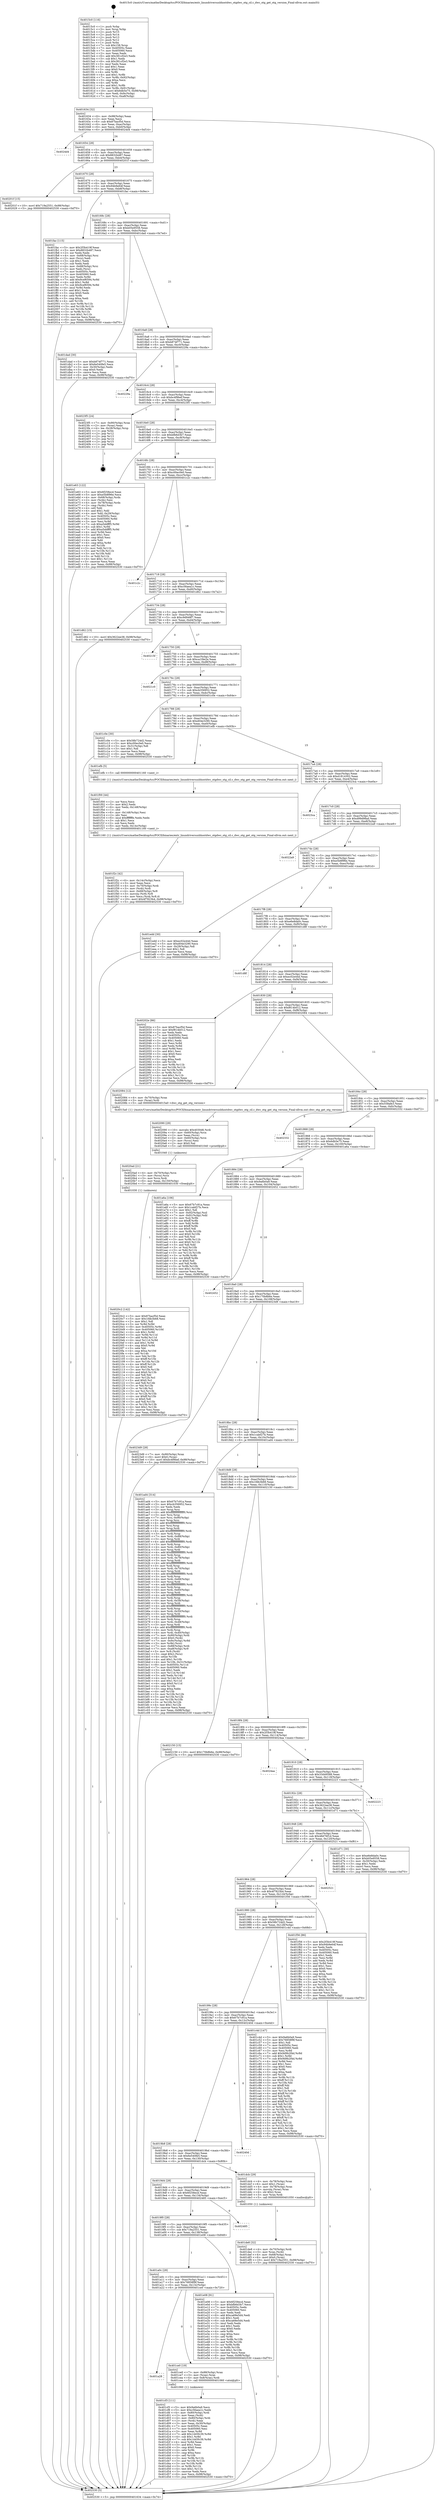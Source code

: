 digraph "0x4015c0" {
  label = "0x4015c0 (/mnt/c/Users/mathe/Desktop/tcc/POCII/binaries/extr_linuxdriversusbhostdwc_otgdwc_otg_cil.c_dwc_otg_get_otg_version_Final-ollvm.out::main(0))"
  labelloc = "t"
  node[shape=record]

  Entry [label="",width=0.3,height=0.3,shape=circle,fillcolor=black,style=filled]
  "0x401634" [label="{
     0x401634 [32]\l
     | [instrs]\l
     &nbsp;&nbsp;0x401634 \<+6\>: mov -0x98(%rbp),%eax\l
     &nbsp;&nbsp;0x40163a \<+2\>: mov %eax,%ecx\l
     &nbsp;&nbsp;0x40163c \<+6\>: sub $0x87bacf5d,%ecx\l
     &nbsp;&nbsp;0x401642 \<+6\>: mov %eax,-0xac(%rbp)\l
     &nbsp;&nbsp;0x401648 \<+6\>: mov %ecx,-0xb0(%rbp)\l
     &nbsp;&nbsp;0x40164e \<+6\>: je 00000000004024d4 \<main+0xf14\>\l
  }"]
  "0x4024d4" [label="{
     0x4024d4\l
  }", style=dashed]
  "0x401654" [label="{
     0x401654 [28]\l
     | [instrs]\l
     &nbsp;&nbsp;0x401654 \<+5\>: jmp 0000000000401659 \<main+0x99\>\l
     &nbsp;&nbsp;0x401659 \<+6\>: mov -0xac(%rbp),%eax\l
     &nbsp;&nbsp;0x40165f \<+5\>: sub $0x8832b487,%eax\l
     &nbsp;&nbsp;0x401664 \<+6\>: mov %eax,-0xb4(%rbp)\l
     &nbsp;&nbsp;0x40166a \<+6\>: je 000000000040201f \<main+0xa5f\>\l
  }"]
  Exit [label="",width=0.3,height=0.3,shape=circle,fillcolor=black,style=filled,peripheries=2]
  "0x40201f" [label="{
     0x40201f [15]\l
     | [instrs]\l
     &nbsp;&nbsp;0x40201f \<+10\>: movl $0x719a2551,-0x98(%rbp)\l
     &nbsp;&nbsp;0x402029 \<+5\>: jmp 0000000000402530 \<main+0xf70\>\l
  }"]
  "0x401670" [label="{
     0x401670 [28]\l
     | [instrs]\l
     &nbsp;&nbsp;0x401670 \<+5\>: jmp 0000000000401675 \<main+0xb5\>\l
     &nbsp;&nbsp;0x401675 \<+6\>: mov -0xac(%rbp),%eax\l
     &nbsp;&nbsp;0x40167b \<+5\>: sub $0x94b9e64f,%eax\l
     &nbsp;&nbsp;0x401680 \<+6\>: mov %eax,-0xb8(%rbp)\l
     &nbsp;&nbsp;0x401686 \<+6\>: je 0000000000401fac \<main+0x9ec\>\l
  }"]
  "0x4020c2" [label="{
     0x4020c2 [142]\l
     | [instrs]\l
     &nbsp;&nbsp;0x4020c2 \<+5\>: mov $0x87bacf5d,%eax\l
     &nbsp;&nbsp;0x4020c7 \<+5\>: mov $0x1fdb3b68,%esi\l
     &nbsp;&nbsp;0x4020cc \<+2\>: mov $0x1,%dl\l
     &nbsp;&nbsp;0x4020ce \<+3\>: xor %r8d,%r8d\l
     &nbsp;&nbsp;0x4020d1 \<+8\>: mov 0x40505c,%r9d\l
     &nbsp;&nbsp;0x4020d9 \<+8\>: mov 0x405060,%r10d\l
     &nbsp;&nbsp;0x4020e1 \<+4\>: sub $0x1,%r8d\l
     &nbsp;&nbsp;0x4020e5 \<+3\>: mov %r9d,%r11d\l
     &nbsp;&nbsp;0x4020e8 \<+3\>: add %r8d,%r11d\l
     &nbsp;&nbsp;0x4020eb \<+4\>: imul %r11d,%r9d\l
     &nbsp;&nbsp;0x4020ef \<+4\>: and $0x1,%r9d\l
     &nbsp;&nbsp;0x4020f3 \<+4\>: cmp $0x0,%r9d\l
     &nbsp;&nbsp;0x4020f7 \<+3\>: sete %bl\l
     &nbsp;&nbsp;0x4020fa \<+4\>: cmp $0xa,%r10d\l
     &nbsp;&nbsp;0x4020fe \<+4\>: setl %r14b\l
     &nbsp;&nbsp;0x402102 \<+3\>: mov %bl,%r15b\l
     &nbsp;&nbsp;0x402105 \<+4\>: xor $0xff,%r15b\l
     &nbsp;&nbsp;0x402109 \<+3\>: mov %r14b,%r12b\l
     &nbsp;&nbsp;0x40210c \<+4\>: xor $0xff,%r12b\l
     &nbsp;&nbsp;0x402110 \<+3\>: xor $0x0,%dl\l
     &nbsp;&nbsp;0x402113 \<+3\>: mov %r15b,%r13b\l
     &nbsp;&nbsp;0x402116 \<+4\>: and $0x0,%r13b\l
     &nbsp;&nbsp;0x40211a \<+2\>: and %dl,%bl\l
     &nbsp;&nbsp;0x40211c \<+3\>: mov %r12b,%cl\l
     &nbsp;&nbsp;0x40211f \<+3\>: and $0x0,%cl\l
     &nbsp;&nbsp;0x402122 \<+3\>: and %dl,%r14b\l
     &nbsp;&nbsp;0x402125 \<+3\>: or %bl,%r13b\l
     &nbsp;&nbsp;0x402128 \<+3\>: or %r14b,%cl\l
     &nbsp;&nbsp;0x40212b \<+3\>: xor %cl,%r13b\l
     &nbsp;&nbsp;0x40212e \<+3\>: or %r12b,%r15b\l
     &nbsp;&nbsp;0x402131 \<+4\>: xor $0xff,%r15b\l
     &nbsp;&nbsp;0x402135 \<+3\>: or $0x0,%dl\l
     &nbsp;&nbsp;0x402138 \<+3\>: and %dl,%r15b\l
     &nbsp;&nbsp;0x40213b \<+3\>: or %r15b,%r13b\l
     &nbsp;&nbsp;0x40213e \<+4\>: test $0x1,%r13b\l
     &nbsp;&nbsp;0x402142 \<+3\>: cmovne %esi,%eax\l
     &nbsp;&nbsp;0x402145 \<+6\>: mov %eax,-0x98(%rbp)\l
     &nbsp;&nbsp;0x40214b \<+5\>: jmp 0000000000402530 \<main+0xf70\>\l
  }"]
  "0x401fac" [label="{
     0x401fac [115]\l
     | [instrs]\l
     &nbsp;&nbsp;0x401fac \<+5\>: mov $0x2f3b419f,%eax\l
     &nbsp;&nbsp;0x401fb1 \<+5\>: mov $0x8832b487,%ecx\l
     &nbsp;&nbsp;0x401fb6 \<+2\>: xor %edx,%edx\l
     &nbsp;&nbsp;0x401fb8 \<+4\>: mov -0x68(%rbp),%rsi\l
     &nbsp;&nbsp;0x401fbc \<+2\>: mov (%rsi),%edi\l
     &nbsp;&nbsp;0x401fbe \<+3\>: sub $0x1,%edx\l
     &nbsp;&nbsp;0x401fc1 \<+2\>: sub %edx,%edi\l
     &nbsp;&nbsp;0x401fc3 \<+4\>: mov -0x68(%rbp),%rsi\l
     &nbsp;&nbsp;0x401fc7 \<+2\>: mov %edi,(%rsi)\l
     &nbsp;&nbsp;0x401fc9 \<+7\>: mov 0x40505c,%edx\l
     &nbsp;&nbsp;0x401fd0 \<+7\>: mov 0x405060,%edi\l
     &nbsp;&nbsp;0x401fd7 \<+3\>: mov %edx,%r8d\l
     &nbsp;&nbsp;0x401fda \<+7\>: add $0x9cef6594,%r8d\l
     &nbsp;&nbsp;0x401fe1 \<+4\>: sub $0x1,%r8d\l
     &nbsp;&nbsp;0x401fe5 \<+7\>: sub $0x9cef6594,%r8d\l
     &nbsp;&nbsp;0x401fec \<+4\>: imul %r8d,%edx\l
     &nbsp;&nbsp;0x401ff0 \<+3\>: and $0x1,%edx\l
     &nbsp;&nbsp;0x401ff3 \<+3\>: cmp $0x0,%edx\l
     &nbsp;&nbsp;0x401ff6 \<+4\>: sete %r9b\l
     &nbsp;&nbsp;0x401ffa \<+3\>: cmp $0xa,%edi\l
     &nbsp;&nbsp;0x401ffd \<+4\>: setl %r10b\l
     &nbsp;&nbsp;0x402001 \<+3\>: mov %r9b,%r11b\l
     &nbsp;&nbsp;0x402004 \<+3\>: and %r10b,%r11b\l
     &nbsp;&nbsp;0x402007 \<+3\>: xor %r10b,%r9b\l
     &nbsp;&nbsp;0x40200a \<+3\>: or %r9b,%r11b\l
     &nbsp;&nbsp;0x40200d \<+4\>: test $0x1,%r11b\l
     &nbsp;&nbsp;0x402011 \<+3\>: cmovne %ecx,%eax\l
     &nbsp;&nbsp;0x402014 \<+6\>: mov %eax,-0x98(%rbp)\l
     &nbsp;&nbsp;0x40201a \<+5\>: jmp 0000000000402530 \<main+0xf70\>\l
  }"]
  "0x40168c" [label="{
     0x40168c [28]\l
     | [instrs]\l
     &nbsp;&nbsp;0x40168c \<+5\>: jmp 0000000000401691 \<main+0xd1\>\l
     &nbsp;&nbsp;0x401691 \<+6\>: mov -0xac(%rbp),%eax\l
     &nbsp;&nbsp;0x401697 \<+5\>: sub $0xb05e9558,%eax\l
     &nbsp;&nbsp;0x40169c \<+6\>: mov %eax,-0xbc(%rbp)\l
     &nbsp;&nbsp;0x4016a2 \<+6\>: je 0000000000401dad \<main+0x7ed\>\l
  }"]
  "0x4020ad" [label="{
     0x4020ad [21]\l
     | [instrs]\l
     &nbsp;&nbsp;0x4020ad \<+4\>: mov -0x70(%rbp),%rcx\l
     &nbsp;&nbsp;0x4020b1 \<+3\>: mov (%rcx),%rcx\l
     &nbsp;&nbsp;0x4020b4 \<+3\>: mov %rcx,%rdi\l
     &nbsp;&nbsp;0x4020b7 \<+6\>: mov %eax,-0x150(%rbp)\l
     &nbsp;&nbsp;0x4020bd \<+5\>: call 0000000000401030 \<free@plt\>\l
     | [calls]\l
     &nbsp;&nbsp;0x401030 \{1\} (unknown)\l
  }"]
  "0x401dad" [label="{
     0x401dad [30]\l
     | [instrs]\l
     &nbsp;&nbsp;0x401dad \<+5\>: mov $0xb874f771,%eax\l
     &nbsp;&nbsp;0x401db2 \<+5\>: mov $0x6e540fe5,%ecx\l
     &nbsp;&nbsp;0x401db7 \<+3\>: mov -0x30(%rbp),%edx\l
     &nbsp;&nbsp;0x401dba \<+3\>: cmp $0x0,%edx\l
     &nbsp;&nbsp;0x401dbd \<+3\>: cmove %ecx,%eax\l
     &nbsp;&nbsp;0x401dc0 \<+6\>: mov %eax,-0x98(%rbp)\l
     &nbsp;&nbsp;0x401dc6 \<+5\>: jmp 0000000000402530 \<main+0xf70\>\l
  }"]
  "0x4016a8" [label="{
     0x4016a8 [28]\l
     | [instrs]\l
     &nbsp;&nbsp;0x4016a8 \<+5\>: jmp 00000000004016ad \<main+0xed\>\l
     &nbsp;&nbsp;0x4016ad \<+6\>: mov -0xac(%rbp),%eax\l
     &nbsp;&nbsp;0x4016b3 \<+5\>: sub $0xb874f771,%eax\l
     &nbsp;&nbsp;0x4016b8 \<+6\>: mov %eax,-0xc0(%rbp)\l
     &nbsp;&nbsp;0x4016be \<+6\>: je 000000000040229a \<main+0xcda\>\l
  }"]
  "0x402090" [label="{
     0x402090 [29]\l
     | [instrs]\l
     &nbsp;&nbsp;0x402090 \<+10\>: movabs $0x4030d6,%rdi\l
     &nbsp;&nbsp;0x40209a \<+4\>: mov -0x60(%rbp),%rcx\l
     &nbsp;&nbsp;0x40209e \<+2\>: mov %eax,(%rcx)\l
     &nbsp;&nbsp;0x4020a0 \<+4\>: mov -0x60(%rbp),%rcx\l
     &nbsp;&nbsp;0x4020a4 \<+2\>: mov (%rcx),%esi\l
     &nbsp;&nbsp;0x4020a6 \<+2\>: mov $0x0,%al\l
     &nbsp;&nbsp;0x4020a8 \<+5\>: call 0000000000401040 \<printf@plt\>\l
     | [calls]\l
     &nbsp;&nbsp;0x401040 \{1\} (unknown)\l
  }"]
  "0x40229a" [label="{
     0x40229a\l
  }", style=dashed]
  "0x4016c4" [label="{
     0x4016c4 [28]\l
     | [instrs]\l
     &nbsp;&nbsp;0x4016c4 \<+5\>: jmp 00000000004016c9 \<main+0x109\>\l
     &nbsp;&nbsp;0x4016c9 \<+6\>: mov -0xac(%rbp),%eax\l
     &nbsp;&nbsp;0x4016cf \<+5\>: sub $0xbc4f9bef,%eax\l
     &nbsp;&nbsp;0x4016d4 \<+6\>: mov %eax,-0xc4(%rbp)\l
     &nbsp;&nbsp;0x4016da \<+6\>: je 00000000004023f5 \<main+0xe35\>\l
  }"]
  "0x401f2c" [label="{
     0x401f2c [42]\l
     | [instrs]\l
     &nbsp;&nbsp;0x401f2c \<+6\>: mov -0x14c(%rbp),%ecx\l
     &nbsp;&nbsp;0x401f32 \<+3\>: imul %eax,%ecx\l
     &nbsp;&nbsp;0x401f35 \<+4\>: mov -0x70(%rbp),%rdi\l
     &nbsp;&nbsp;0x401f39 \<+3\>: mov (%rdi),%rdi\l
     &nbsp;&nbsp;0x401f3c \<+4\>: mov -0x68(%rbp),%r8\l
     &nbsp;&nbsp;0x401f40 \<+3\>: movslq (%r8),%r8\l
     &nbsp;&nbsp;0x401f43 \<+4\>: mov %ecx,(%rdi,%r8,4)\l
     &nbsp;&nbsp;0x401f47 \<+10\>: movl $0x4f7823b4,-0x98(%rbp)\l
     &nbsp;&nbsp;0x401f51 \<+5\>: jmp 0000000000402530 \<main+0xf70\>\l
  }"]
  "0x4023f5" [label="{
     0x4023f5 [24]\l
     | [instrs]\l
     &nbsp;&nbsp;0x4023f5 \<+7\>: mov -0x90(%rbp),%rax\l
     &nbsp;&nbsp;0x4023fc \<+2\>: mov (%rax),%eax\l
     &nbsp;&nbsp;0x4023fe \<+4\>: lea -0x28(%rbp),%rsp\l
     &nbsp;&nbsp;0x402402 \<+1\>: pop %rbx\l
     &nbsp;&nbsp;0x402403 \<+2\>: pop %r12\l
     &nbsp;&nbsp;0x402405 \<+2\>: pop %r13\l
     &nbsp;&nbsp;0x402407 \<+2\>: pop %r14\l
     &nbsp;&nbsp;0x402409 \<+2\>: pop %r15\l
     &nbsp;&nbsp;0x40240b \<+1\>: pop %rbp\l
     &nbsp;&nbsp;0x40240c \<+1\>: ret\l
  }"]
  "0x4016e0" [label="{
     0x4016e0 [28]\l
     | [instrs]\l
     &nbsp;&nbsp;0x4016e0 \<+5\>: jmp 00000000004016e5 \<main+0x125\>\l
     &nbsp;&nbsp;0x4016e5 \<+6\>: mov -0xac(%rbp),%eax\l
     &nbsp;&nbsp;0x4016eb \<+5\>: sub $0xbfb6d3b7,%eax\l
     &nbsp;&nbsp;0x4016f0 \<+6\>: mov %eax,-0xc8(%rbp)\l
     &nbsp;&nbsp;0x4016f6 \<+6\>: je 0000000000401e63 \<main+0x8a3\>\l
  }"]
  "0x401f00" [label="{
     0x401f00 [44]\l
     | [instrs]\l
     &nbsp;&nbsp;0x401f00 \<+2\>: xor %ecx,%ecx\l
     &nbsp;&nbsp;0x401f02 \<+5\>: mov $0x2,%edx\l
     &nbsp;&nbsp;0x401f07 \<+6\>: mov %edx,-0x148(%rbp)\l
     &nbsp;&nbsp;0x401f0d \<+1\>: cltd\l
     &nbsp;&nbsp;0x401f0e \<+6\>: mov -0x148(%rbp),%esi\l
     &nbsp;&nbsp;0x401f14 \<+2\>: idiv %esi\l
     &nbsp;&nbsp;0x401f16 \<+6\>: imul $0xfffffffe,%edx,%edx\l
     &nbsp;&nbsp;0x401f1c \<+3\>: sub $0x1,%ecx\l
     &nbsp;&nbsp;0x401f1f \<+2\>: sub %ecx,%edx\l
     &nbsp;&nbsp;0x401f21 \<+6\>: mov %edx,-0x14c(%rbp)\l
     &nbsp;&nbsp;0x401f27 \<+5\>: call 0000000000401160 \<next_i\>\l
     | [calls]\l
     &nbsp;&nbsp;0x401160 \{1\} (/mnt/c/Users/mathe/Desktop/tcc/POCII/binaries/extr_linuxdriversusbhostdwc_otgdwc_otg_cil.c_dwc_otg_get_otg_version_Final-ollvm.out::next_i)\l
  }"]
  "0x401e63" [label="{
     0x401e63 [122]\l
     | [instrs]\l
     &nbsp;&nbsp;0x401e63 \<+5\>: mov $0x6f258ecd,%eax\l
     &nbsp;&nbsp;0x401e68 \<+5\>: mov $0xe5b8f96e,%ecx\l
     &nbsp;&nbsp;0x401e6d \<+4\>: mov -0x68(%rbp),%rdx\l
     &nbsp;&nbsp;0x401e71 \<+2\>: mov (%rdx),%esi\l
     &nbsp;&nbsp;0x401e73 \<+4\>: mov -0x78(%rbp),%rdx\l
     &nbsp;&nbsp;0x401e77 \<+2\>: cmp (%rdx),%esi\l
     &nbsp;&nbsp;0x401e79 \<+4\>: setl %dil\l
     &nbsp;&nbsp;0x401e7d \<+4\>: and $0x1,%dil\l
     &nbsp;&nbsp;0x401e81 \<+4\>: mov %dil,-0x29(%rbp)\l
     &nbsp;&nbsp;0x401e85 \<+7\>: mov 0x40505c,%esi\l
     &nbsp;&nbsp;0x401e8c \<+8\>: mov 0x405060,%r8d\l
     &nbsp;&nbsp;0x401e94 \<+3\>: mov %esi,%r9d\l
     &nbsp;&nbsp;0x401e97 \<+7\>: sub $0xa5ddfff5,%r9d\l
     &nbsp;&nbsp;0x401e9e \<+4\>: sub $0x1,%r9d\l
     &nbsp;&nbsp;0x401ea2 \<+7\>: add $0xa5ddfff5,%r9d\l
     &nbsp;&nbsp;0x401ea9 \<+4\>: imul %r9d,%esi\l
     &nbsp;&nbsp;0x401ead \<+3\>: and $0x1,%esi\l
     &nbsp;&nbsp;0x401eb0 \<+3\>: cmp $0x0,%esi\l
     &nbsp;&nbsp;0x401eb3 \<+4\>: sete %dil\l
     &nbsp;&nbsp;0x401eb7 \<+4\>: cmp $0xa,%r8d\l
     &nbsp;&nbsp;0x401ebb \<+4\>: setl %r10b\l
     &nbsp;&nbsp;0x401ebf \<+3\>: mov %dil,%r11b\l
     &nbsp;&nbsp;0x401ec2 \<+3\>: and %r10b,%r11b\l
     &nbsp;&nbsp;0x401ec5 \<+3\>: xor %r10b,%dil\l
     &nbsp;&nbsp;0x401ec8 \<+3\>: or %dil,%r11b\l
     &nbsp;&nbsp;0x401ecb \<+4\>: test $0x1,%r11b\l
     &nbsp;&nbsp;0x401ecf \<+3\>: cmovne %ecx,%eax\l
     &nbsp;&nbsp;0x401ed2 \<+6\>: mov %eax,-0x98(%rbp)\l
     &nbsp;&nbsp;0x401ed8 \<+5\>: jmp 0000000000402530 \<main+0xf70\>\l
  }"]
  "0x4016fc" [label="{
     0x4016fc [28]\l
     | [instrs]\l
     &nbsp;&nbsp;0x4016fc \<+5\>: jmp 0000000000401701 \<main+0x141\>\l
     &nbsp;&nbsp;0x401701 \<+6\>: mov -0xac(%rbp),%eax\l
     &nbsp;&nbsp;0x401707 \<+5\>: sub $0xc00ec0e0,%eax\l
     &nbsp;&nbsp;0x40170c \<+6\>: mov %eax,-0xcc(%rbp)\l
     &nbsp;&nbsp;0x401712 \<+6\>: je 0000000000401c2c \<main+0x66c\>\l
  }"]
  "0x401de8" [label="{
     0x401de8 [32]\l
     | [instrs]\l
     &nbsp;&nbsp;0x401de8 \<+4\>: mov -0x70(%rbp),%rdi\l
     &nbsp;&nbsp;0x401dec \<+3\>: mov %rax,(%rdi)\l
     &nbsp;&nbsp;0x401def \<+4\>: mov -0x68(%rbp),%rax\l
     &nbsp;&nbsp;0x401df3 \<+6\>: movl $0x0,(%rax)\l
     &nbsp;&nbsp;0x401df9 \<+10\>: movl $0x719a2551,-0x98(%rbp)\l
     &nbsp;&nbsp;0x401e03 \<+5\>: jmp 0000000000402530 \<main+0xf70\>\l
  }"]
  "0x401c2c" [label="{
     0x401c2c\l
  }", style=dashed]
  "0x401718" [label="{
     0x401718 [28]\l
     | [instrs]\l
     &nbsp;&nbsp;0x401718 \<+5\>: jmp 000000000040171d \<main+0x15d\>\l
     &nbsp;&nbsp;0x40171d \<+6\>: mov -0xac(%rbp),%eax\l
     &nbsp;&nbsp;0x401723 \<+5\>: sub $0xc56aea1c,%eax\l
     &nbsp;&nbsp;0x401728 \<+6\>: mov %eax,-0xd0(%rbp)\l
     &nbsp;&nbsp;0x40172e \<+6\>: je 0000000000401d62 \<main+0x7a2\>\l
  }"]
  "0x401cf3" [label="{
     0x401cf3 [111]\l
     | [instrs]\l
     &nbsp;&nbsp;0x401cf3 \<+5\>: mov $0x9a6b0a9,%ecx\l
     &nbsp;&nbsp;0x401cf8 \<+5\>: mov $0xc56aea1c,%edx\l
     &nbsp;&nbsp;0x401cfd \<+4\>: mov -0x80(%rbp),%rdi\l
     &nbsp;&nbsp;0x401d01 \<+2\>: mov %eax,(%rdi)\l
     &nbsp;&nbsp;0x401d03 \<+4\>: mov -0x80(%rbp),%rdi\l
     &nbsp;&nbsp;0x401d07 \<+2\>: mov (%rdi),%eax\l
     &nbsp;&nbsp;0x401d09 \<+3\>: mov %eax,-0x30(%rbp)\l
     &nbsp;&nbsp;0x401d0c \<+7\>: mov 0x40505c,%eax\l
     &nbsp;&nbsp;0x401d13 \<+7\>: mov 0x405060,%esi\l
     &nbsp;&nbsp;0x401d1a \<+3\>: mov %eax,%r8d\l
     &nbsp;&nbsp;0x401d1d \<+7\>: add $0x1445fc39,%r8d\l
     &nbsp;&nbsp;0x401d24 \<+4\>: sub $0x1,%r8d\l
     &nbsp;&nbsp;0x401d28 \<+7\>: sub $0x1445fc39,%r8d\l
     &nbsp;&nbsp;0x401d2f \<+4\>: imul %r8d,%eax\l
     &nbsp;&nbsp;0x401d33 \<+3\>: and $0x1,%eax\l
     &nbsp;&nbsp;0x401d36 \<+3\>: cmp $0x0,%eax\l
     &nbsp;&nbsp;0x401d39 \<+4\>: sete %r9b\l
     &nbsp;&nbsp;0x401d3d \<+3\>: cmp $0xa,%esi\l
     &nbsp;&nbsp;0x401d40 \<+4\>: setl %r10b\l
     &nbsp;&nbsp;0x401d44 \<+3\>: mov %r9b,%r11b\l
     &nbsp;&nbsp;0x401d47 \<+3\>: and %r10b,%r11b\l
     &nbsp;&nbsp;0x401d4a \<+3\>: xor %r10b,%r9b\l
     &nbsp;&nbsp;0x401d4d \<+3\>: or %r9b,%r11b\l
     &nbsp;&nbsp;0x401d50 \<+4\>: test $0x1,%r11b\l
     &nbsp;&nbsp;0x401d54 \<+3\>: cmovne %edx,%ecx\l
     &nbsp;&nbsp;0x401d57 \<+6\>: mov %ecx,-0x98(%rbp)\l
     &nbsp;&nbsp;0x401d5d \<+5\>: jmp 0000000000402530 \<main+0xf70\>\l
  }"]
  "0x401d62" [label="{
     0x401d62 [15]\l
     | [instrs]\l
     &nbsp;&nbsp;0x401d62 \<+10\>: movl $0x3622ee38,-0x98(%rbp)\l
     &nbsp;&nbsp;0x401d6c \<+5\>: jmp 0000000000402530 \<main+0xf70\>\l
  }"]
  "0x401734" [label="{
     0x401734 [28]\l
     | [instrs]\l
     &nbsp;&nbsp;0x401734 \<+5\>: jmp 0000000000401739 \<main+0x179\>\l
     &nbsp;&nbsp;0x401739 \<+6\>: mov -0xac(%rbp),%eax\l
     &nbsp;&nbsp;0x40173f \<+5\>: sub $0xc9d948f7,%eax\l
     &nbsp;&nbsp;0x401744 \<+6\>: mov %eax,-0xd4(%rbp)\l
     &nbsp;&nbsp;0x40174a \<+6\>: je 000000000040215f \<main+0xb9f\>\l
  }"]
  "0x401a28" [label="{
     0x401a28\l
  }", style=dashed]
  "0x40215f" [label="{
     0x40215f\l
  }", style=dashed]
  "0x401750" [label="{
     0x401750 [28]\l
     | [instrs]\l
     &nbsp;&nbsp;0x401750 \<+5\>: jmp 0000000000401755 \<main+0x195\>\l
     &nbsp;&nbsp;0x401755 \<+6\>: mov -0xac(%rbp),%eax\l
     &nbsp;&nbsp;0x40175b \<+5\>: sub $0xca1f4e2e,%eax\l
     &nbsp;&nbsp;0x401760 \<+6\>: mov %eax,-0xd8(%rbp)\l
     &nbsp;&nbsp;0x401766 \<+6\>: je 00000000004021c0 \<main+0xc00\>\l
  }"]
  "0x401ce0" [label="{
     0x401ce0 [19]\l
     | [instrs]\l
     &nbsp;&nbsp;0x401ce0 \<+7\>: mov -0x88(%rbp),%rax\l
     &nbsp;&nbsp;0x401ce7 \<+3\>: mov (%rax),%rax\l
     &nbsp;&nbsp;0x401cea \<+4\>: mov 0x8(%rax),%rdi\l
     &nbsp;&nbsp;0x401cee \<+5\>: call 0000000000401060 \<atoi@plt\>\l
     | [calls]\l
     &nbsp;&nbsp;0x401060 \{1\} (unknown)\l
  }"]
  "0x4021c0" [label="{
     0x4021c0\l
  }", style=dashed]
  "0x40176c" [label="{
     0x40176c [28]\l
     | [instrs]\l
     &nbsp;&nbsp;0x40176c \<+5\>: jmp 0000000000401771 \<main+0x1b1\>\l
     &nbsp;&nbsp;0x401771 \<+6\>: mov -0xac(%rbp),%eax\l
     &nbsp;&nbsp;0x401777 \<+5\>: sub $0xcb356952,%eax\l
     &nbsp;&nbsp;0x40177c \<+6\>: mov %eax,-0xdc(%rbp)\l
     &nbsp;&nbsp;0x401782 \<+6\>: je 0000000000401c0e \<main+0x64e\>\l
  }"]
  "0x401a0c" [label="{
     0x401a0c [28]\l
     | [instrs]\l
     &nbsp;&nbsp;0x401a0c \<+5\>: jmp 0000000000401a11 \<main+0x451\>\l
     &nbsp;&nbsp;0x401a11 \<+6\>: mov -0xac(%rbp),%eax\l
     &nbsp;&nbsp;0x401a17 \<+5\>: sub $0x76858f9f,%eax\l
     &nbsp;&nbsp;0x401a1c \<+6\>: mov %eax,-0x13c(%rbp)\l
     &nbsp;&nbsp;0x401a22 \<+6\>: je 0000000000401ce0 \<main+0x720\>\l
  }"]
  "0x401c0e" [label="{
     0x401c0e [30]\l
     | [instrs]\l
     &nbsp;&nbsp;0x401c0e \<+5\>: mov $0x58b724d2,%eax\l
     &nbsp;&nbsp;0x401c13 \<+5\>: mov $0xc00ec0e0,%ecx\l
     &nbsp;&nbsp;0x401c18 \<+3\>: mov -0x31(%rbp),%dl\l
     &nbsp;&nbsp;0x401c1b \<+3\>: test $0x1,%dl\l
     &nbsp;&nbsp;0x401c1e \<+3\>: cmovne %ecx,%eax\l
     &nbsp;&nbsp;0x401c21 \<+6\>: mov %eax,-0x98(%rbp)\l
     &nbsp;&nbsp;0x401c27 \<+5\>: jmp 0000000000402530 \<main+0xf70\>\l
  }"]
  "0x401788" [label="{
     0x401788 [28]\l
     | [instrs]\l
     &nbsp;&nbsp;0x401788 \<+5\>: jmp 000000000040178d \<main+0x1cd\>\l
     &nbsp;&nbsp;0x40178d \<+6\>: mov -0xac(%rbp),%eax\l
     &nbsp;&nbsp;0x401793 \<+5\>: sub $0xd04e3290,%eax\l
     &nbsp;&nbsp;0x401798 \<+6\>: mov %eax,-0xe0(%rbp)\l
     &nbsp;&nbsp;0x40179e \<+6\>: je 0000000000401efb \<main+0x93b\>\l
  }"]
  "0x401e08" [label="{
     0x401e08 [91]\l
     | [instrs]\l
     &nbsp;&nbsp;0x401e08 \<+5\>: mov $0x6f258ecd,%eax\l
     &nbsp;&nbsp;0x401e0d \<+5\>: mov $0xbfb6d3b7,%ecx\l
     &nbsp;&nbsp;0x401e12 \<+7\>: mov 0x40505c,%edx\l
     &nbsp;&nbsp;0x401e19 \<+7\>: mov 0x405060,%esi\l
     &nbsp;&nbsp;0x401e20 \<+2\>: mov %edx,%edi\l
     &nbsp;&nbsp;0x401e22 \<+6\>: add $0xca68e5d4,%edi\l
     &nbsp;&nbsp;0x401e28 \<+3\>: sub $0x1,%edi\l
     &nbsp;&nbsp;0x401e2b \<+6\>: sub $0xca68e5d4,%edi\l
     &nbsp;&nbsp;0x401e31 \<+3\>: imul %edi,%edx\l
     &nbsp;&nbsp;0x401e34 \<+3\>: and $0x1,%edx\l
     &nbsp;&nbsp;0x401e37 \<+3\>: cmp $0x0,%edx\l
     &nbsp;&nbsp;0x401e3a \<+4\>: sete %r8b\l
     &nbsp;&nbsp;0x401e3e \<+3\>: cmp $0xa,%esi\l
     &nbsp;&nbsp;0x401e41 \<+4\>: setl %r9b\l
     &nbsp;&nbsp;0x401e45 \<+3\>: mov %r8b,%r10b\l
     &nbsp;&nbsp;0x401e48 \<+3\>: and %r9b,%r10b\l
     &nbsp;&nbsp;0x401e4b \<+3\>: xor %r9b,%r8b\l
     &nbsp;&nbsp;0x401e4e \<+3\>: or %r8b,%r10b\l
     &nbsp;&nbsp;0x401e51 \<+4\>: test $0x1,%r10b\l
     &nbsp;&nbsp;0x401e55 \<+3\>: cmovne %ecx,%eax\l
     &nbsp;&nbsp;0x401e58 \<+6\>: mov %eax,-0x98(%rbp)\l
     &nbsp;&nbsp;0x401e5e \<+5\>: jmp 0000000000402530 \<main+0xf70\>\l
  }"]
  "0x401efb" [label="{
     0x401efb [5]\l
     | [instrs]\l
     &nbsp;&nbsp;0x401efb \<+5\>: call 0000000000401160 \<next_i\>\l
     | [calls]\l
     &nbsp;&nbsp;0x401160 \{1\} (/mnt/c/Users/mathe/Desktop/tcc/POCII/binaries/extr_linuxdriversusbhostdwc_otgdwc_otg_cil.c_dwc_otg_get_otg_version_Final-ollvm.out::next_i)\l
  }"]
  "0x4017a4" [label="{
     0x4017a4 [28]\l
     | [instrs]\l
     &nbsp;&nbsp;0x4017a4 \<+5\>: jmp 00000000004017a9 \<main+0x1e9\>\l
     &nbsp;&nbsp;0x4017a9 \<+6\>: mov -0xac(%rbp),%eax\l
     &nbsp;&nbsp;0x4017af \<+5\>: sub $0xd1814302,%eax\l
     &nbsp;&nbsp;0x4017b4 \<+6\>: mov %eax,-0xe4(%rbp)\l
     &nbsp;&nbsp;0x4017ba \<+6\>: je 00000000004023ca \<main+0xe0a\>\l
  }"]
  "0x4019f0" [label="{
     0x4019f0 [28]\l
     | [instrs]\l
     &nbsp;&nbsp;0x4019f0 \<+5\>: jmp 00000000004019f5 \<main+0x435\>\l
     &nbsp;&nbsp;0x4019f5 \<+6\>: mov -0xac(%rbp),%eax\l
     &nbsp;&nbsp;0x4019fb \<+5\>: sub $0x719a2551,%eax\l
     &nbsp;&nbsp;0x401a00 \<+6\>: mov %eax,-0x138(%rbp)\l
     &nbsp;&nbsp;0x401a06 \<+6\>: je 0000000000401e08 \<main+0x848\>\l
  }"]
  "0x4023ca" [label="{
     0x4023ca\l
  }", style=dashed]
  "0x4017c0" [label="{
     0x4017c0 [28]\l
     | [instrs]\l
     &nbsp;&nbsp;0x4017c0 \<+5\>: jmp 00000000004017c5 \<main+0x205\>\l
     &nbsp;&nbsp;0x4017c5 \<+6\>: mov -0xac(%rbp),%eax\l
     &nbsp;&nbsp;0x4017cb \<+5\>: sub $0xd99d98ad,%eax\l
     &nbsp;&nbsp;0x4017d0 \<+6\>: mov %eax,-0xe8(%rbp)\l
     &nbsp;&nbsp;0x4017d6 \<+6\>: je 00000000004022a9 \<main+0xce9\>\l
  }"]
  "0x402485" [label="{
     0x402485\l
  }", style=dashed]
  "0x4022a9" [label="{
     0x4022a9\l
  }", style=dashed]
  "0x4017dc" [label="{
     0x4017dc [28]\l
     | [instrs]\l
     &nbsp;&nbsp;0x4017dc \<+5\>: jmp 00000000004017e1 \<main+0x221\>\l
     &nbsp;&nbsp;0x4017e1 \<+6\>: mov -0xac(%rbp),%eax\l
     &nbsp;&nbsp;0x4017e7 \<+5\>: sub $0xe5b8f96e,%eax\l
     &nbsp;&nbsp;0x4017ec \<+6\>: mov %eax,-0xec(%rbp)\l
     &nbsp;&nbsp;0x4017f2 \<+6\>: je 0000000000401edd \<main+0x91d\>\l
  }"]
  "0x4019d4" [label="{
     0x4019d4 [28]\l
     | [instrs]\l
     &nbsp;&nbsp;0x4019d4 \<+5\>: jmp 00000000004019d9 \<main+0x419\>\l
     &nbsp;&nbsp;0x4019d9 \<+6\>: mov -0xac(%rbp),%eax\l
     &nbsp;&nbsp;0x4019df \<+5\>: sub $0x6f258ecd,%eax\l
     &nbsp;&nbsp;0x4019e4 \<+6\>: mov %eax,-0x134(%rbp)\l
     &nbsp;&nbsp;0x4019ea \<+6\>: je 0000000000402485 \<main+0xec5\>\l
  }"]
  "0x401edd" [label="{
     0x401edd [30]\l
     | [instrs]\l
     &nbsp;&nbsp;0x401edd \<+5\>: mov $0xec02e44d,%eax\l
     &nbsp;&nbsp;0x401ee2 \<+5\>: mov $0xd04e3290,%ecx\l
     &nbsp;&nbsp;0x401ee7 \<+3\>: mov -0x29(%rbp),%dl\l
     &nbsp;&nbsp;0x401eea \<+3\>: test $0x1,%dl\l
     &nbsp;&nbsp;0x401eed \<+3\>: cmovne %ecx,%eax\l
     &nbsp;&nbsp;0x401ef0 \<+6\>: mov %eax,-0x98(%rbp)\l
     &nbsp;&nbsp;0x401ef6 \<+5\>: jmp 0000000000402530 \<main+0xf70\>\l
  }"]
  "0x4017f8" [label="{
     0x4017f8 [28]\l
     | [instrs]\l
     &nbsp;&nbsp;0x4017f8 \<+5\>: jmp 00000000004017fd \<main+0x23d\>\l
     &nbsp;&nbsp;0x4017fd \<+6\>: mov -0xac(%rbp),%eax\l
     &nbsp;&nbsp;0x401803 \<+5\>: sub $0xe6e8da0c,%eax\l
     &nbsp;&nbsp;0x401808 \<+6\>: mov %eax,-0xf0(%rbp)\l
     &nbsp;&nbsp;0x40180e \<+6\>: je 0000000000401d8f \<main+0x7cf\>\l
  }"]
  "0x401dcb" [label="{
     0x401dcb [29]\l
     | [instrs]\l
     &nbsp;&nbsp;0x401dcb \<+4\>: mov -0x78(%rbp),%rax\l
     &nbsp;&nbsp;0x401dcf \<+6\>: movl $0x1,(%rax)\l
     &nbsp;&nbsp;0x401dd5 \<+4\>: mov -0x78(%rbp),%rax\l
     &nbsp;&nbsp;0x401dd9 \<+3\>: movslq (%rax),%rax\l
     &nbsp;&nbsp;0x401ddc \<+4\>: shl $0x2,%rax\l
     &nbsp;&nbsp;0x401de0 \<+3\>: mov %rax,%rdi\l
     &nbsp;&nbsp;0x401de3 \<+5\>: call 0000000000401050 \<malloc@plt\>\l
     | [calls]\l
     &nbsp;&nbsp;0x401050 \{1\} (unknown)\l
  }"]
  "0x401d8f" [label="{
     0x401d8f\l
  }", style=dashed]
  "0x401814" [label="{
     0x401814 [28]\l
     | [instrs]\l
     &nbsp;&nbsp;0x401814 \<+5\>: jmp 0000000000401819 \<main+0x259\>\l
     &nbsp;&nbsp;0x401819 \<+6\>: mov -0xac(%rbp),%eax\l
     &nbsp;&nbsp;0x40181f \<+5\>: sub $0xec02e44d,%eax\l
     &nbsp;&nbsp;0x401824 \<+6\>: mov %eax,-0xf4(%rbp)\l
     &nbsp;&nbsp;0x40182a \<+6\>: je 000000000040202e \<main+0xa6e\>\l
  }"]
  "0x4019b8" [label="{
     0x4019b8 [28]\l
     | [instrs]\l
     &nbsp;&nbsp;0x4019b8 \<+5\>: jmp 00000000004019bd \<main+0x3fd\>\l
     &nbsp;&nbsp;0x4019bd \<+6\>: mov -0xac(%rbp),%eax\l
     &nbsp;&nbsp;0x4019c3 \<+5\>: sub $0x6e540fe5,%eax\l
     &nbsp;&nbsp;0x4019c8 \<+6\>: mov %eax,-0x130(%rbp)\l
     &nbsp;&nbsp;0x4019ce \<+6\>: je 0000000000401dcb \<main+0x80b\>\l
  }"]
  "0x40202e" [label="{
     0x40202e [86]\l
     | [instrs]\l
     &nbsp;&nbsp;0x40202e \<+5\>: mov $0x87bacf5d,%eax\l
     &nbsp;&nbsp;0x402033 \<+5\>: mov $0xf814b012,%ecx\l
     &nbsp;&nbsp;0x402038 \<+2\>: xor %edx,%edx\l
     &nbsp;&nbsp;0x40203a \<+7\>: mov 0x40505c,%esi\l
     &nbsp;&nbsp;0x402041 \<+7\>: mov 0x405060,%edi\l
     &nbsp;&nbsp;0x402048 \<+3\>: sub $0x1,%edx\l
     &nbsp;&nbsp;0x40204b \<+3\>: mov %esi,%r8d\l
     &nbsp;&nbsp;0x40204e \<+3\>: add %edx,%r8d\l
     &nbsp;&nbsp;0x402051 \<+4\>: imul %r8d,%esi\l
     &nbsp;&nbsp;0x402055 \<+3\>: and $0x1,%esi\l
     &nbsp;&nbsp;0x402058 \<+3\>: cmp $0x0,%esi\l
     &nbsp;&nbsp;0x40205b \<+4\>: sete %r9b\l
     &nbsp;&nbsp;0x40205f \<+3\>: cmp $0xa,%edi\l
     &nbsp;&nbsp;0x402062 \<+4\>: setl %r10b\l
     &nbsp;&nbsp;0x402066 \<+3\>: mov %r9b,%r11b\l
     &nbsp;&nbsp;0x402069 \<+3\>: and %r10b,%r11b\l
     &nbsp;&nbsp;0x40206c \<+3\>: xor %r10b,%r9b\l
     &nbsp;&nbsp;0x40206f \<+3\>: or %r9b,%r11b\l
     &nbsp;&nbsp;0x402072 \<+4\>: test $0x1,%r11b\l
     &nbsp;&nbsp;0x402076 \<+3\>: cmovne %ecx,%eax\l
     &nbsp;&nbsp;0x402079 \<+6\>: mov %eax,-0x98(%rbp)\l
     &nbsp;&nbsp;0x40207f \<+5\>: jmp 0000000000402530 \<main+0xf70\>\l
  }"]
  "0x401830" [label="{
     0x401830 [28]\l
     | [instrs]\l
     &nbsp;&nbsp;0x401830 \<+5\>: jmp 0000000000401835 \<main+0x275\>\l
     &nbsp;&nbsp;0x401835 \<+6\>: mov -0xac(%rbp),%eax\l
     &nbsp;&nbsp;0x40183b \<+5\>: sub $0xf814b012,%eax\l
     &nbsp;&nbsp;0x401840 \<+6\>: mov %eax,-0xf8(%rbp)\l
     &nbsp;&nbsp;0x401846 \<+6\>: je 0000000000402084 \<main+0xac4\>\l
  }"]
  "0x40240d" [label="{
     0x40240d\l
  }", style=dashed]
  "0x402084" [label="{
     0x402084 [12]\l
     | [instrs]\l
     &nbsp;&nbsp;0x402084 \<+4\>: mov -0x70(%rbp),%rax\l
     &nbsp;&nbsp;0x402088 \<+3\>: mov (%rax),%rdi\l
     &nbsp;&nbsp;0x40208b \<+5\>: call 00000000004015a0 \<dwc_otg_get_otg_version\>\l
     | [calls]\l
     &nbsp;&nbsp;0x4015a0 \{1\} (/mnt/c/Users/mathe/Desktop/tcc/POCII/binaries/extr_linuxdriversusbhostdwc_otgdwc_otg_cil.c_dwc_otg_get_otg_version_Final-ollvm.out::dwc_otg_get_otg_version)\l
  }"]
  "0x40184c" [label="{
     0x40184c [28]\l
     | [instrs]\l
     &nbsp;&nbsp;0x40184c \<+5\>: jmp 0000000000401851 \<main+0x291\>\l
     &nbsp;&nbsp;0x401851 \<+6\>: mov -0xac(%rbp),%eax\l
     &nbsp;&nbsp;0x401857 \<+5\>: sub $0x558afe3,%eax\l
     &nbsp;&nbsp;0x40185c \<+6\>: mov %eax,-0xfc(%rbp)\l
     &nbsp;&nbsp;0x401862 \<+6\>: je 0000000000402332 \<main+0xd72\>\l
  }"]
  "0x40199c" [label="{
     0x40199c [28]\l
     | [instrs]\l
     &nbsp;&nbsp;0x40199c \<+5\>: jmp 00000000004019a1 \<main+0x3e1\>\l
     &nbsp;&nbsp;0x4019a1 \<+6\>: mov -0xac(%rbp),%eax\l
     &nbsp;&nbsp;0x4019a7 \<+5\>: sub $0x67b7c91a,%eax\l
     &nbsp;&nbsp;0x4019ac \<+6\>: mov %eax,-0x12c(%rbp)\l
     &nbsp;&nbsp;0x4019b2 \<+6\>: je 000000000040240d \<main+0xe4d\>\l
  }"]
  "0x402332" [label="{
     0x402332\l
  }", style=dashed]
  "0x401868" [label="{
     0x401868 [28]\l
     | [instrs]\l
     &nbsp;&nbsp;0x401868 \<+5\>: jmp 000000000040186d \<main+0x2ad\>\l
     &nbsp;&nbsp;0x40186d \<+6\>: mov -0xac(%rbp),%eax\l
     &nbsp;&nbsp;0x401873 \<+5\>: sub $0x6db5e75,%eax\l
     &nbsp;&nbsp;0x401878 \<+6\>: mov %eax,-0x100(%rbp)\l
     &nbsp;&nbsp;0x40187e \<+6\>: je 0000000000401a6a \<main+0x4aa\>\l
  }"]
  "0x401c4d" [label="{
     0x401c4d [147]\l
     | [instrs]\l
     &nbsp;&nbsp;0x401c4d \<+5\>: mov $0x9a6b0a9,%eax\l
     &nbsp;&nbsp;0x401c52 \<+5\>: mov $0x76858f9f,%ecx\l
     &nbsp;&nbsp;0x401c57 \<+2\>: mov $0x1,%dl\l
     &nbsp;&nbsp;0x401c59 \<+7\>: mov 0x40505c,%esi\l
     &nbsp;&nbsp;0x401c60 \<+7\>: mov 0x405060,%edi\l
     &nbsp;&nbsp;0x401c67 \<+3\>: mov %esi,%r8d\l
     &nbsp;&nbsp;0x401c6a \<+7\>: add $0x9d9b2f4d,%r8d\l
     &nbsp;&nbsp;0x401c71 \<+4\>: sub $0x1,%r8d\l
     &nbsp;&nbsp;0x401c75 \<+7\>: sub $0x9d9b2f4d,%r8d\l
     &nbsp;&nbsp;0x401c7c \<+4\>: imul %r8d,%esi\l
     &nbsp;&nbsp;0x401c80 \<+3\>: and $0x1,%esi\l
     &nbsp;&nbsp;0x401c83 \<+3\>: cmp $0x0,%esi\l
     &nbsp;&nbsp;0x401c86 \<+4\>: sete %r9b\l
     &nbsp;&nbsp;0x401c8a \<+3\>: cmp $0xa,%edi\l
     &nbsp;&nbsp;0x401c8d \<+4\>: setl %r10b\l
     &nbsp;&nbsp;0x401c91 \<+3\>: mov %r9b,%r11b\l
     &nbsp;&nbsp;0x401c94 \<+4\>: xor $0xff,%r11b\l
     &nbsp;&nbsp;0x401c98 \<+3\>: mov %r10b,%bl\l
     &nbsp;&nbsp;0x401c9b \<+3\>: xor $0xff,%bl\l
     &nbsp;&nbsp;0x401c9e \<+3\>: xor $0x1,%dl\l
     &nbsp;&nbsp;0x401ca1 \<+3\>: mov %r11b,%r14b\l
     &nbsp;&nbsp;0x401ca4 \<+4\>: and $0xff,%r14b\l
     &nbsp;&nbsp;0x401ca8 \<+3\>: and %dl,%r9b\l
     &nbsp;&nbsp;0x401cab \<+3\>: mov %bl,%r15b\l
     &nbsp;&nbsp;0x401cae \<+4\>: and $0xff,%r15b\l
     &nbsp;&nbsp;0x401cb2 \<+3\>: and %dl,%r10b\l
     &nbsp;&nbsp;0x401cb5 \<+3\>: or %r9b,%r14b\l
     &nbsp;&nbsp;0x401cb8 \<+3\>: or %r10b,%r15b\l
     &nbsp;&nbsp;0x401cbb \<+3\>: xor %r15b,%r14b\l
     &nbsp;&nbsp;0x401cbe \<+3\>: or %bl,%r11b\l
     &nbsp;&nbsp;0x401cc1 \<+4\>: xor $0xff,%r11b\l
     &nbsp;&nbsp;0x401cc5 \<+3\>: or $0x1,%dl\l
     &nbsp;&nbsp;0x401cc8 \<+3\>: and %dl,%r11b\l
     &nbsp;&nbsp;0x401ccb \<+3\>: or %r11b,%r14b\l
     &nbsp;&nbsp;0x401cce \<+4\>: test $0x1,%r14b\l
     &nbsp;&nbsp;0x401cd2 \<+3\>: cmovne %ecx,%eax\l
     &nbsp;&nbsp;0x401cd5 \<+6\>: mov %eax,-0x98(%rbp)\l
     &nbsp;&nbsp;0x401cdb \<+5\>: jmp 0000000000402530 \<main+0xf70\>\l
  }"]
  "0x401a6a" [label="{
     0x401a6a [106]\l
     | [instrs]\l
     &nbsp;&nbsp;0x401a6a \<+5\>: mov $0x67b7c91a,%eax\l
     &nbsp;&nbsp;0x401a6f \<+5\>: mov $0x1cabf27b,%ecx\l
     &nbsp;&nbsp;0x401a74 \<+2\>: mov $0x1,%dl\l
     &nbsp;&nbsp;0x401a76 \<+7\>: mov -0x92(%rbp),%sil\l
     &nbsp;&nbsp;0x401a7d \<+7\>: mov -0x91(%rbp),%dil\l
     &nbsp;&nbsp;0x401a84 \<+3\>: mov %sil,%r8b\l
     &nbsp;&nbsp;0x401a87 \<+4\>: xor $0xff,%r8b\l
     &nbsp;&nbsp;0x401a8b \<+3\>: mov %dil,%r9b\l
     &nbsp;&nbsp;0x401a8e \<+4\>: xor $0xff,%r9b\l
     &nbsp;&nbsp;0x401a92 \<+3\>: xor $0x0,%dl\l
     &nbsp;&nbsp;0x401a95 \<+3\>: mov %r8b,%r10b\l
     &nbsp;&nbsp;0x401a98 \<+4\>: and $0x0,%r10b\l
     &nbsp;&nbsp;0x401a9c \<+3\>: and %dl,%sil\l
     &nbsp;&nbsp;0x401a9f \<+3\>: mov %r9b,%r11b\l
     &nbsp;&nbsp;0x401aa2 \<+4\>: and $0x0,%r11b\l
     &nbsp;&nbsp;0x401aa6 \<+3\>: and %dl,%dil\l
     &nbsp;&nbsp;0x401aa9 \<+3\>: or %sil,%r10b\l
     &nbsp;&nbsp;0x401aac \<+3\>: or %dil,%r11b\l
     &nbsp;&nbsp;0x401aaf \<+3\>: xor %r11b,%r10b\l
     &nbsp;&nbsp;0x401ab2 \<+3\>: or %r9b,%r8b\l
     &nbsp;&nbsp;0x401ab5 \<+4\>: xor $0xff,%r8b\l
     &nbsp;&nbsp;0x401ab9 \<+3\>: or $0x0,%dl\l
     &nbsp;&nbsp;0x401abc \<+3\>: and %dl,%r8b\l
     &nbsp;&nbsp;0x401abf \<+3\>: or %r8b,%r10b\l
     &nbsp;&nbsp;0x401ac2 \<+4\>: test $0x1,%r10b\l
     &nbsp;&nbsp;0x401ac6 \<+3\>: cmovne %ecx,%eax\l
     &nbsp;&nbsp;0x401ac9 \<+6\>: mov %eax,-0x98(%rbp)\l
     &nbsp;&nbsp;0x401acf \<+5\>: jmp 0000000000402530 \<main+0xf70\>\l
  }"]
  "0x401884" [label="{
     0x401884 [28]\l
     | [instrs]\l
     &nbsp;&nbsp;0x401884 \<+5\>: jmp 0000000000401889 \<main+0x2c9\>\l
     &nbsp;&nbsp;0x401889 \<+6\>: mov -0xac(%rbp),%eax\l
     &nbsp;&nbsp;0x40188f \<+5\>: sub $0x9a6b0a9,%eax\l
     &nbsp;&nbsp;0x401894 \<+6\>: mov %eax,-0x104(%rbp)\l
     &nbsp;&nbsp;0x40189a \<+6\>: je 0000000000402452 \<main+0xe92\>\l
  }"]
  "0x402530" [label="{
     0x402530 [5]\l
     | [instrs]\l
     &nbsp;&nbsp;0x402530 \<+5\>: jmp 0000000000401634 \<main+0x74\>\l
  }"]
  "0x4015c0" [label="{
     0x4015c0 [116]\l
     | [instrs]\l
     &nbsp;&nbsp;0x4015c0 \<+1\>: push %rbp\l
     &nbsp;&nbsp;0x4015c1 \<+3\>: mov %rsp,%rbp\l
     &nbsp;&nbsp;0x4015c4 \<+2\>: push %r15\l
     &nbsp;&nbsp;0x4015c6 \<+2\>: push %r14\l
     &nbsp;&nbsp;0x4015c8 \<+2\>: push %r13\l
     &nbsp;&nbsp;0x4015ca \<+2\>: push %r12\l
     &nbsp;&nbsp;0x4015cc \<+1\>: push %rbx\l
     &nbsp;&nbsp;0x4015cd \<+7\>: sub $0x158,%rsp\l
     &nbsp;&nbsp;0x4015d4 \<+7\>: mov 0x40505c,%eax\l
     &nbsp;&nbsp;0x4015db \<+7\>: mov 0x405060,%ecx\l
     &nbsp;&nbsp;0x4015e2 \<+2\>: mov %eax,%edx\l
     &nbsp;&nbsp;0x4015e4 \<+6\>: add $0x381cf2e3,%edx\l
     &nbsp;&nbsp;0x4015ea \<+3\>: sub $0x1,%edx\l
     &nbsp;&nbsp;0x4015ed \<+6\>: sub $0x381cf2e3,%edx\l
     &nbsp;&nbsp;0x4015f3 \<+3\>: imul %edx,%eax\l
     &nbsp;&nbsp;0x4015f6 \<+3\>: and $0x1,%eax\l
     &nbsp;&nbsp;0x4015f9 \<+3\>: cmp $0x0,%eax\l
     &nbsp;&nbsp;0x4015fc \<+4\>: sete %r8b\l
     &nbsp;&nbsp;0x401600 \<+4\>: and $0x1,%r8b\l
     &nbsp;&nbsp;0x401604 \<+7\>: mov %r8b,-0x92(%rbp)\l
     &nbsp;&nbsp;0x40160b \<+3\>: cmp $0xa,%ecx\l
     &nbsp;&nbsp;0x40160e \<+4\>: setl %r8b\l
     &nbsp;&nbsp;0x401612 \<+4\>: and $0x1,%r8b\l
     &nbsp;&nbsp;0x401616 \<+7\>: mov %r8b,-0x91(%rbp)\l
     &nbsp;&nbsp;0x40161d \<+10\>: movl $0x6db5e75,-0x98(%rbp)\l
     &nbsp;&nbsp;0x401627 \<+6\>: mov %edi,-0x9c(%rbp)\l
     &nbsp;&nbsp;0x40162d \<+7\>: mov %rsi,-0xa8(%rbp)\l
  }"]
  "0x401980" [label="{
     0x401980 [28]\l
     | [instrs]\l
     &nbsp;&nbsp;0x401980 \<+5\>: jmp 0000000000401985 \<main+0x3c5\>\l
     &nbsp;&nbsp;0x401985 \<+6\>: mov -0xac(%rbp),%eax\l
     &nbsp;&nbsp;0x40198b \<+5\>: sub $0x58b724d2,%eax\l
     &nbsp;&nbsp;0x401990 \<+6\>: mov %eax,-0x128(%rbp)\l
     &nbsp;&nbsp;0x401996 \<+6\>: je 0000000000401c4d \<main+0x68d\>\l
  }"]
  "0x402452" [label="{
     0x402452\l
  }", style=dashed]
  "0x4018a0" [label="{
     0x4018a0 [28]\l
     | [instrs]\l
     &nbsp;&nbsp;0x4018a0 \<+5\>: jmp 00000000004018a5 \<main+0x2e5\>\l
     &nbsp;&nbsp;0x4018a5 \<+6\>: mov -0xac(%rbp),%eax\l
     &nbsp;&nbsp;0x4018ab \<+5\>: sub $0x170b8b6e,%eax\l
     &nbsp;&nbsp;0x4018b0 \<+6\>: mov %eax,-0x108(%rbp)\l
     &nbsp;&nbsp;0x4018b6 \<+6\>: je 00000000004023d9 \<main+0xe19\>\l
  }"]
  "0x401f56" [label="{
     0x401f56 [86]\l
     | [instrs]\l
     &nbsp;&nbsp;0x401f56 \<+5\>: mov $0x2f3b419f,%eax\l
     &nbsp;&nbsp;0x401f5b \<+5\>: mov $0x94b9e64f,%ecx\l
     &nbsp;&nbsp;0x401f60 \<+2\>: xor %edx,%edx\l
     &nbsp;&nbsp;0x401f62 \<+7\>: mov 0x40505c,%esi\l
     &nbsp;&nbsp;0x401f69 \<+7\>: mov 0x405060,%edi\l
     &nbsp;&nbsp;0x401f70 \<+3\>: sub $0x1,%edx\l
     &nbsp;&nbsp;0x401f73 \<+3\>: mov %esi,%r8d\l
     &nbsp;&nbsp;0x401f76 \<+3\>: add %edx,%r8d\l
     &nbsp;&nbsp;0x401f79 \<+4\>: imul %r8d,%esi\l
     &nbsp;&nbsp;0x401f7d \<+3\>: and $0x1,%esi\l
     &nbsp;&nbsp;0x401f80 \<+3\>: cmp $0x0,%esi\l
     &nbsp;&nbsp;0x401f83 \<+4\>: sete %r9b\l
     &nbsp;&nbsp;0x401f87 \<+3\>: cmp $0xa,%edi\l
     &nbsp;&nbsp;0x401f8a \<+4\>: setl %r10b\l
     &nbsp;&nbsp;0x401f8e \<+3\>: mov %r9b,%r11b\l
     &nbsp;&nbsp;0x401f91 \<+3\>: and %r10b,%r11b\l
     &nbsp;&nbsp;0x401f94 \<+3\>: xor %r10b,%r9b\l
     &nbsp;&nbsp;0x401f97 \<+3\>: or %r9b,%r11b\l
     &nbsp;&nbsp;0x401f9a \<+4\>: test $0x1,%r11b\l
     &nbsp;&nbsp;0x401f9e \<+3\>: cmovne %ecx,%eax\l
     &nbsp;&nbsp;0x401fa1 \<+6\>: mov %eax,-0x98(%rbp)\l
     &nbsp;&nbsp;0x401fa7 \<+5\>: jmp 0000000000402530 \<main+0xf70\>\l
  }"]
  "0x4023d9" [label="{
     0x4023d9 [28]\l
     | [instrs]\l
     &nbsp;&nbsp;0x4023d9 \<+7\>: mov -0x90(%rbp),%rax\l
     &nbsp;&nbsp;0x4023e0 \<+6\>: movl $0x0,(%rax)\l
     &nbsp;&nbsp;0x4023e6 \<+10\>: movl $0xbc4f9bef,-0x98(%rbp)\l
     &nbsp;&nbsp;0x4023f0 \<+5\>: jmp 0000000000402530 \<main+0xf70\>\l
  }"]
  "0x4018bc" [label="{
     0x4018bc [28]\l
     | [instrs]\l
     &nbsp;&nbsp;0x4018bc \<+5\>: jmp 00000000004018c1 \<main+0x301\>\l
     &nbsp;&nbsp;0x4018c1 \<+6\>: mov -0xac(%rbp),%eax\l
     &nbsp;&nbsp;0x4018c7 \<+5\>: sub $0x1cabf27b,%eax\l
     &nbsp;&nbsp;0x4018cc \<+6\>: mov %eax,-0x10c(%rbp)\l
     &nbsp;&nbsp;0x4018d2 \<+6\>: je 0000000000401ad4 \<main+0x514\>\l
  }"]
  "0x401964" [label="{
     0x401964 [28]\l
     | [instrs]\l
     &nbsp;&nbsp;0x401964 \<+5\>: jmp 0000000000401969 \<main+0x3a9\>\l
     &nbsp;&nbsp;0x401969 \<+6\>: mov -0xac(%rbp),%eax\l
     &nbsp;&nbsp;0x40196f \<+5\>: sub $0x4f7823b4,%eax\l
     &nbsp;&nbsp;0x401974 \<+6\>: mov %eax,-0x124(%rbp)\l
     &nbsp;&nbsp;0x40197a \<+6\>: je 0000000000401f56 \<main+0x996\>\l
  }"]
  "0x401ad4" [label="{
     0x401ad4 [314]\l
     | [instrs]\l
     &nbsp;&nbsp;0x401ad4 \<+5\>: mov $0x67b7c91a,%eax\l
     &nbsp;&nbsp;0x401ad9 \<+5\>: mov $0xcb356952,%ecx\l
     &nbsp;&nbsp;0x401ade \<+2\>: xor %edx,%edx\l
     &nbsp;&nbsp;0x401ae0 \<+3\>: mov %rsp,%rsi\l
     &nbsp;&nbsp;0x401ae3 \<+4\>: add $0xfffffffffffffff0,%rsi\l
     &nbsp;&nbsp;0x401ae7 \<+3\>: mov %rsi,%rsp\l
     &nbsp;&nbsp;0x401aea \<+7\>: mov %rsi,-0x90(%rbp)\l
     &nbsp;&nbsp;0x401af1 \<+3\>: mov %rsp,%rsi\l
     &nbsp;&nbsp;0x401af4 \<+4\>: add $0xfffffffffffffff0,%rsi\l
     &nbsp;&nbsp;0x401af8 \<+3\>: mov %rsi,%rsp\l
     &nbsp;&nbsp;0x401afb \<+3\>: mov %rsp,%rdi\l
     &nbsp;&nbsp;0x401afe \<+4\>: add $0xfffffffffffffff0,%rdi\l
     &nbsp;&nbsp;0x401b02 \<+3\>: mov %rdi,%rsp\l
     &nbsp;&nbsp;0x401b05 \<+7\>: mov %rdi,-0x88(%rbp)\l
     &nbsp;&nbsp;0x401b0c \<+3\>: mov %rsp,%rdi\l
     &nbsp;&nbsp;0x401b0f \<+4\>: add $0xfffffffffffffff0,%rdi\l
     &nbsp;&nbsp;0x401b13 \<+3\>: mov %rdi,%rsp\l
     &nbsp;&nbsp;0x401b16 \<+4\>: mov %rdi,-0x80(%rbp)\l
     &nbsp;&nbsp;0x401b1a \<+3\>: mov %rsp,%rdi\l
     &nbsp;&nbsp;0x401b1d \<+4\>: add $0xfffffffffffffff0,%rdi\l
     &nbsp;&nbsp;0x401b21 \<+3\>: mov %rdi,%rsp\l
     &nbsp;&nbsp;0x401b24 \<+4\>: mov %rdi,-0x78(%rbp)\l
     &nbsp;&nbsp;0x401b28 \<+3\>: mov %rsp,%rdi\l
     &nbsp;&nbsp;0x401b2b \<+4\>: add $0xfffffffffffffff0,%rdi\l
     &nbsp;&nbsp;0x401b2f \<+3\>: mov %rdi,%rsp\l
     &nbsp;&nbsp;0x401b32 \<+4\>: mov %rdi,-0x70(%rbp)\l
     &nbsp;&nbsp;0x401b36 \<+3\>: mov %rsp,%rdi\l
     &nbsp;&nbsp;0x401b39 \<+4\>: add $0xfffffffffffffff0,%rdi\l
     &nbsp;&nbsp;0x401b3d \<+3\>: mov %rdi,%rsp\l
     &nbsp;&nbsp;0x401b40 \<+4\>: mov %rdi,-0x68(%rbp)\l
     &nbsp;&nbsp;0x401b44 \<+3\>: mov %rsp,%rdi\l
     &nbsp;&nbsp;0x401b47 \<+4\>: add $0xfffffffffffffff0,%rdi\l
     &nbsp;&nbsp;0x401b4b \<+3\>: mov %rdi,%rsp\l
     &nbsp;&nbsp;0x401b4e \<+4\>: mov %rdi,-0x60(%rbp)\l
     &nbsp;&nbsp;0x401b52 \<+3\>: mov %rsp,%rdi\l
     &nbsp;&nbsp;0x401b55 \<+4\>: add $0xfffffffffffffff0,%rdi\l
     &nbsp;&nbsp;0x401b59 \<+3\>: mov %rdi,%rsp\l
     &nbsp;&nbsp;0x401b5c \<+4\>: mov %rdi,-0x58(%rbp)\l
     &nbsp;&nbsp;0x401b60 \<+3\>: mov %rsp,%rdi\l
     &nbsp;&nbsp;0x401b63 \<+4\>: add $0xfffffffffffffff0,%rdi\l
     &nbsp;&nbsp;0x401b67 \<+3\>: mov %rdi,%rsp\l
     &nbsp;&nbsp;0x401b6a \<+4\>: mov %rdi,-0x50(%rbp)\l
     &nbsp;&nbsp;0x401b6e \<+3\>: mov %rsp,%rdi\l
     &nbsp;&nbsp;0x401b71 \<+4\>: add $0xfffffffffffffff0,%rdi\l
     &nbsp;&nbsp;0x401b75 \<+3\>: mov %rdi,%rsp\l
     &nbsp;&nbsp;0x401b78 \<+4\>: mov %rdi,-0x48(%rbp)\l
     &nbsp;&nbsp;0x401b7c \<+3\>: mov %rsp,%rdi\l
     &nbsp;&nbsp;0x401b7f \<+4\>: add $0xfffffffffffffff0,%rdi\l
     &nbsp;&nbsp;0x401b83 \<+3\>: mov %rdi,%rsp\l
     &nbsp;&nbsp;0x401b86 \<+4\>: mov %rdi,-0x40(%rbp)\l
     &nbsp;&nbsp;0x401b8a \<+7\>: mov -0x90(%rbp),%rdi\l
     &nbsp;&nbsp;0x401b91 \<+6\>: movl $0x0,(%rdi)\l
     &nbsp;&nbsp;0x401b97 \<+7\>: mov -0x9c(%rbp),%r8d\l
     &nbsp;&nbsp;0x401b9e \<+3\>: mov %r8d,(%rsi)\l
     &nbsp;&nbsp;0x401ba1 \<+7\>: mov -0x88(%rbp),%rdi\l
     &nbsp;&nbsp;0x401ba8 \<+7\>: mov -0xa8(%rbp),%r9\l
     &nbsp;&nbsp;0x401baf \<+3\>: mov %r9,(%rdi)\l
     &nbsp;&nbsp;0x401bb2 \<+3\>: cmpl $0x2,(%rsi)\l
     &nbsp;&nbsp;0x401bb5 \<+4\>: setne %r10b\l
     &nbsp;&nbsp;0x401bb9 \<+4\>: and $0x1,%r10b\l
     &nbsp;&nbsp;0x401bbd \<+4\>: mov %r10b,-0x31(%rbp)\l
     &nbsp;&nbsp;0x401bc1 \<+8\>: mov 0x40505c,%r11d\l
     &nbsp;&nbsp;0x401bc9 \<+7\>: mov 0x405060,%ebx\l
     &nbsp;&nbsp;0x401bd0 \<+3\>: sub $0x1,%edx\l
     &nbsp;&nbsp;0x401bd3 \<+3\>: mov %r11d,%r14d\l
     &nbsp;&nbsp;0x401bd6 \<+3\>: add %edx,%r14d\l
     &nbsp;&nbsp;0x401bd9 \<+4\>: imul %r14d,%r11d\l
     &nbsp;&nbsp;0x401bdd \<+4\>: and $0x1,%r11d\l
     &nbsp;&nbsp;0x401be1 \<+4\>: cmp $0x0,%r11d\l
     &nbsp;&nbsp;0x401be5 \<+4\>: sete %r10b\l
     &nbsp;&nbsp;0x401be9 \<+3\>: cmp $0xa,%ebx\l
     &nbsp;&nbsp;0x401bec \<+4\>: setl %r15b\l
     &nbsp;&nbsp;0x401bf0 \<+3\>: mov %r10b,%r12b\l
     &nbsp;&nbsp;0x401bf3 \<+3\>: and %r15b,%r12b\l
     &nbsp;&nbsp;0x401bf6 \<+3\>: xor %r15b,%r10b\l
     &nbsp;&nbsp;0x401bf9 \<+3\>: or %r10b,%r12b\l
     &nbsp;&nbsp;0x401bfc \<+4\>: test $0x1,%r12b\l
     &nbsp;&nbsp;0x401c00 \<+3\>: cmovne %ecx,%eax\l
     &nbsp;&nbsp;0x401c03 \<+6\>: mov %eax,-0x98(%rbp)\l
     &nbsp;&nbsp;0x401c09 \<+5\>: jmp 0000000000402530 \<main+0xf70\>\l
  }"]
  "0x4018d8" [label="{
     0x4018d8 [28]\l
     | [instrs]\l
     &nbsp;&nbsp;0x4018d8 \<+5\>: jmp 00000000004018dd \<main+0x31d\>\l
     &nbsp;&nbsp;0x4018dd \<+6\>: mov -0xac(%rbp),%eax\l
     &nbsp;&nbsp;0x4018e3 \<+5\>: sub $0x1fdb3b68,%eax\l
     &nbsp;&nbsp;0x4018e8 \<+6\>: mov %eax,-0x110(%rbp)\l
     &nbsp;&nbsp;0x4018ee \<+6\>: je 0000000000402150 \<main+0xb90\>\l
  }"]
  "0x402521" [label="{
     0x402521\l
  }", style=dashed]
  "0x401948" [label="{
     0x401948 [28]\l
     | [instrs]\l
     &nbsp;&nbsp;0x401948 \<+5\>: jmp 000000000040194d \<main+0x38d\>\l
     &nbsp;&nbsp;0x40194d \<+6\>: mov -0xac(%rbp),%eax\l
     &nbsp;&nbsp;0x401953 \<+5\>: sub $0x48d76f1d,%eax\l
     &nbsp;&nbsp;0x401958 \<+6\>: mov %eax,-0x120(%rbp)\l
     &nbsp;&nbsp;0x40195e \<+6\>: je 0000000000402521 \<main+0xf61\>\l
  }"]
  "0x402150" [label="{
     0x402150 [15]\l
     | [instrs]\l
     &nbsp;&nbsp;0x402150 \<+10\>: movl $0x170b8b6e,-0x98(%rbp)\l
     &nbsp;&nbsp;0x40215a \<+5\>: jmp 0000000000402530 \<main+0xf70\>\l
  }"]
  "0x4018f4" [label="{
     0x4018f4 [28]\l
     | [instrs]\l
     &nbsp;&nbsp;0x4018f4 \<+5\>: jmp 00000000004018f9 \<main+0x339\>\l
     &nbsp;&nbsp;0x4018f9 \<+6\>: mov -0xac(%rbp),%eax\l
     &nbsp;&nbsp;0x4018ff \<+5\>: sub $0x2f3b419f,%eax\l
     &nbsp;&nbsp;0x401904 \<+6\>: mov %eax,-0x114(%rbp)\l
     &nbsp;&nbsp;0x40190a \<+6\>: je 00000000004024aa \<main+0xeea\>\l
  }"]
  "0x401d71" [label="{
     0x401d71 [30]\l
     | [instrs]\l
     &nbsp;&nbsp;0x401d71 \<+5\>: mov $0xe6e8da0c,%eax\l
     &nbsp;&nbsp;0x401d76 \<+5\>: mov $0xb05e9558,%ecx\l
     &nbsp;&nbsp;0x401d7b \<+3\>: mov -0x30(%rbp),%edx\l
     &nbsp;&nbsp;0x401d7e \<+3\>: cmp $0x1,%edx\l
     &nbsp;&nbsp;0x401d81 \<+3\>: cmovl %ecx,%eax\l
     &nbsp;&nbsp;0x401d84 \<+6\>: mov %eax,-0x98(%rbp)\l
     &nbsp;&nbsp;0x401d8a \<+5\>: jmp 0000000000402530 \<main+0xf70\>\l
  }"]
  "0x4024aa" [label="{
     0x4024aa\l
  }", style=dashed]
  "0x401910" [label="{
     0x401910 [28]\l
     | [instrs]\l
     &nbsp;&nbsp;0x401910 \<+5\>: jmp 0000000000401915 \<main+0x355\>\l
     &nbsp;&nbsp;0x401915 \<+6\>: mov -0xac(%rbp),%eax\l
     &nbsp;&nbsp;0x40191b \<+5\>: sub $0x33d49588,%eax\l
     &nbsp;&nbsp;0x401920 \<+6\>: mov %eax,-0x118(%rbp)\l
     &nbsp;&nbsp;0x401926 \<+6\>: je 0000000000402223 \<main+0xc63\>\l
  }"]
  "0x40192c" [label="{
     0x40192c [28]\l
     | [instrs]\l
     &nbsp;&nbsp;0x40192c \<+5\>: jmp 0000000000401931 \<main+0x371\>\l
     &nbsp;&nbsp;0x401931 \<+6\>: mov -0xac(%rbp),%eax\l
     &nbsp;&nbsp;0x401937 \<+5\>: sub $0x3622ee38,%eax\l
     &nbsp;&nbsp;0x40193c \<+6\>: mov %eax,-0x11c(%rbp)\l
     &nbsp;&nbsp;0x401942 \<+6\>: je 0000000000401d71 \<main+0x7b1\>\l
  }"]
  "0x402223" [label="{
     0x402223\l
  }", style=dashed]
  Entry -> "0x4015c0" [label=" 1"]
  "0x401634" -> "0x4024d4" [label=" 0"]
  "0x401634" -> "0x401654" [label=" 24"]
  "0x4023f5" -> Exit [label=" 1"]
  "0x401654" -> "0x40201f" [label=" 1"]
  "0x401654" -> "0x401670" [label=" 23"]
  "0x4023d9" -> "0x402530" [label=" 1"]
  "0x401670" -> "0x401fac" [label=" 1"]
  "0x401670" -> "0x40168c" [label=" 22"]
  "0x402150" -> "0x402530" [label=" 1"]
  "0x40168c" -> "0x401dad" [label=" 1"]
  "0x40168c" -> "0x4016a8" [label=" 21"]
  "0x4020c2" -> "0x402530" [label=" 1"]
  "0x4016a8" -> "0x40229a" [label=" 0"]
  "0x4016a8" -> "0x4016c4" [label=" 21"]
  "0x4020ad" -> "0x4020c2" [label=" 1"]
  "0x4016c4" -> "0x4023f5" [label=" 1"]
  "0x4016c4" -> "0x4016e0" [label=" 20"]
  "0x402090" -> "0x4020ad" [label=" 1"]
  "0x4016e0" -> "0x401e63" [label=" 2"]
  "0x4016e0" -> "0x4016fc" [label=" 18"]
  "0x402084" -> "0x402090" [label=" 1"]
  "0x4016fc" -> "0x401c2c" [label=" 0"]
  "0x4016fc" -> "0x401718" [label=" 18"]
  "0x40202e" -> "0x402530" [label=" 1"]
  "0x401718" -> "0x401d62" [label=" 1"]
  "0x401718" -> "0x401734" [label=" 17"]
  "0x40201f" -> "0x402530" [label=" 1"]
  "0x401734" -> "0x40215f" [label=" 0"]
  "0x401734" -> "0x401750" [label=" 17"]
  "0x401fac" -> "0x402530" [label=" 1"]
  "0x401750" -> "0x4021c0" [label=" 0"]
  "0x401750" -> "0x40176c" [label=" 17"]
  "0x401f56" -> "0x402530" [label=" 1"]
  "0x40176c" -> "0x401c0e" [label=" 1"]
  "0x40176c" -> "0x401788" [label=" 16"]
  "0x401f00" -> "0x401f2c" [label=" 1"]
  "0x401788" -> "0x401efb" [label=" 1"]
  "0x401788" -> "0x4017a4" [label=" 15"]
  "0x401efb" -> "0x401f00" [label=" 1"]
  "0x4017a4" -> "0x4023ca" [label=" 0"]
  "0x4017a4" -> "0x4017c0" [label=" 15"]
  "0x401e63" -> "0x402530" [label=" 2"]
  "0x4017c0" -> "0x4022a9" [label=" 0"]
  "0x4017c0" -> "0x4017dc" [label=" 15"]
  "0x401e08" -> "0x402530" [label=" 2"]
  "0x4017dc" -> "0x401edd" [label=" 2"]
  "0x4017dc" -> "0x4017f8" [label=" 13"]
  "0x401dcb" -> "0x401de8" [label=" 1"]
  "0x4017f8" -> "0x401d8f" [label=" 0"]
  "0x4017f8" -> "0x401814" [label=" 13"]
  "0x401dad" -> "0x402530" [label=" 1"]
  "0x401814" -> "0x40202e" [label=" 1"]
  "0x401814" -> "0x401830" [label=" 12"]
  "0x401d62" -> "0x402530" [label=" 1"]
  "0x401830" -> "0x402084" [label=" 1"]
  "0x401830" -> "0x40184c" [label=" 11"]
  "0x401cf3" -> "0x402530" [label=" 1"]
  "0x40184c" -> "0x402332" [label=" 0"]
  "0x40184c" -> "0x401868" [label=" 11"]
  "0x401a0c" -> "0x401a28" [label=" 0"]
  "0x401868" -> "0x401a6a" [label=" 1"]
  "0x401868" -> "0x401884" [label=" 10"]
  "0x401a6a" -> "0x402530" [label=" 1"]
  "0x4015c0" -> "0x401634" [label=" 1"]
  "0x402530" -> "0x401634" [label=" 23"]
  "0x401a0c" -> "0x401ce0" [label=" 1"]
  "0x401884" -> "0x402452" [label=" 0"]
  "0x401884" -> "0x4018a0" [label=" 10"]
  "0x4019f0" -> "0x401a0c" [label=" 1"]
  "0x4018a0" -> "0x4023d9" [label=" 1"]
  "0x4018a0" -> "0x4018bc" [label=" 9"]
  "0x4019f0" -> "0x401e08" [label=" 2"]
  "0x4018bc" -> "0x401ad4" [label=" 1"]
  "0x4018bc" -> "0x4018d8" [label=" 8"]
  "0x4019d4" -> "0x4019f0" [label=" 3"]
  "0x401ad4" -> "0x402530" [label=" 1"]
  "0x401c0e" -> "0x402530" [label=" 1"]
  "0x4019d4" -> "0x402485" [label=" 0"]
  "0x4018d8" -> "0x402150" [label=" 1"]
  "0x4018d8" -> "0x4018f4" [label=" 7"]
  "0x4019b8" -> "0x4019d4" [label=" 3"]
  "0x4018f4" -> "0x4024aa" [label=" 0"]
  "0x4018f4" -> "0x401910" [label=" 7"]
  "0x4019b8" -> "0x401dcb" [label=" 1"]
  "0x401910" -> "0x402223" [label=" 0"]
  "0x401910" -> "0x40192c" [label=" 7"]
  "0x401d71" -> "0x402530" [label=" 1"]
  "0x40192c" -> "0x401d71" [label=" 1"]
  "0x40192c" -> "0x401948" [label=" 6"]
  "0x401de8" -> "0x402530" [label=" 1"]
  "0x401948" -> "0x402521" [label=" 0"]
  "0x401948" -> "0x401964" [label=" 6"]
  "0x401edd" -> "0x402530" [label=" 2"]
  "0x401964" -> "0x401f56" [label=" 1"]
  "0x401964" -> "0x401980" [label=" 5"]
  "0x401f2c" -> "0x402530" [label=" 1"]
  "0x401980" -> "0x401c4d" [label=" 1"]
  "0x401980" -> "0x40199c" [label=" 4"]
  "0x401c4d" -> "0x402530" [label=" 1"]
  "0x401ce0" -> "0x401cf3" [label=" 1"]
  "0x40199c" -> "0x40240d" [label=" 0"]
  "0x40199c" -> "0x4019b8" [label=" 4"]
}
